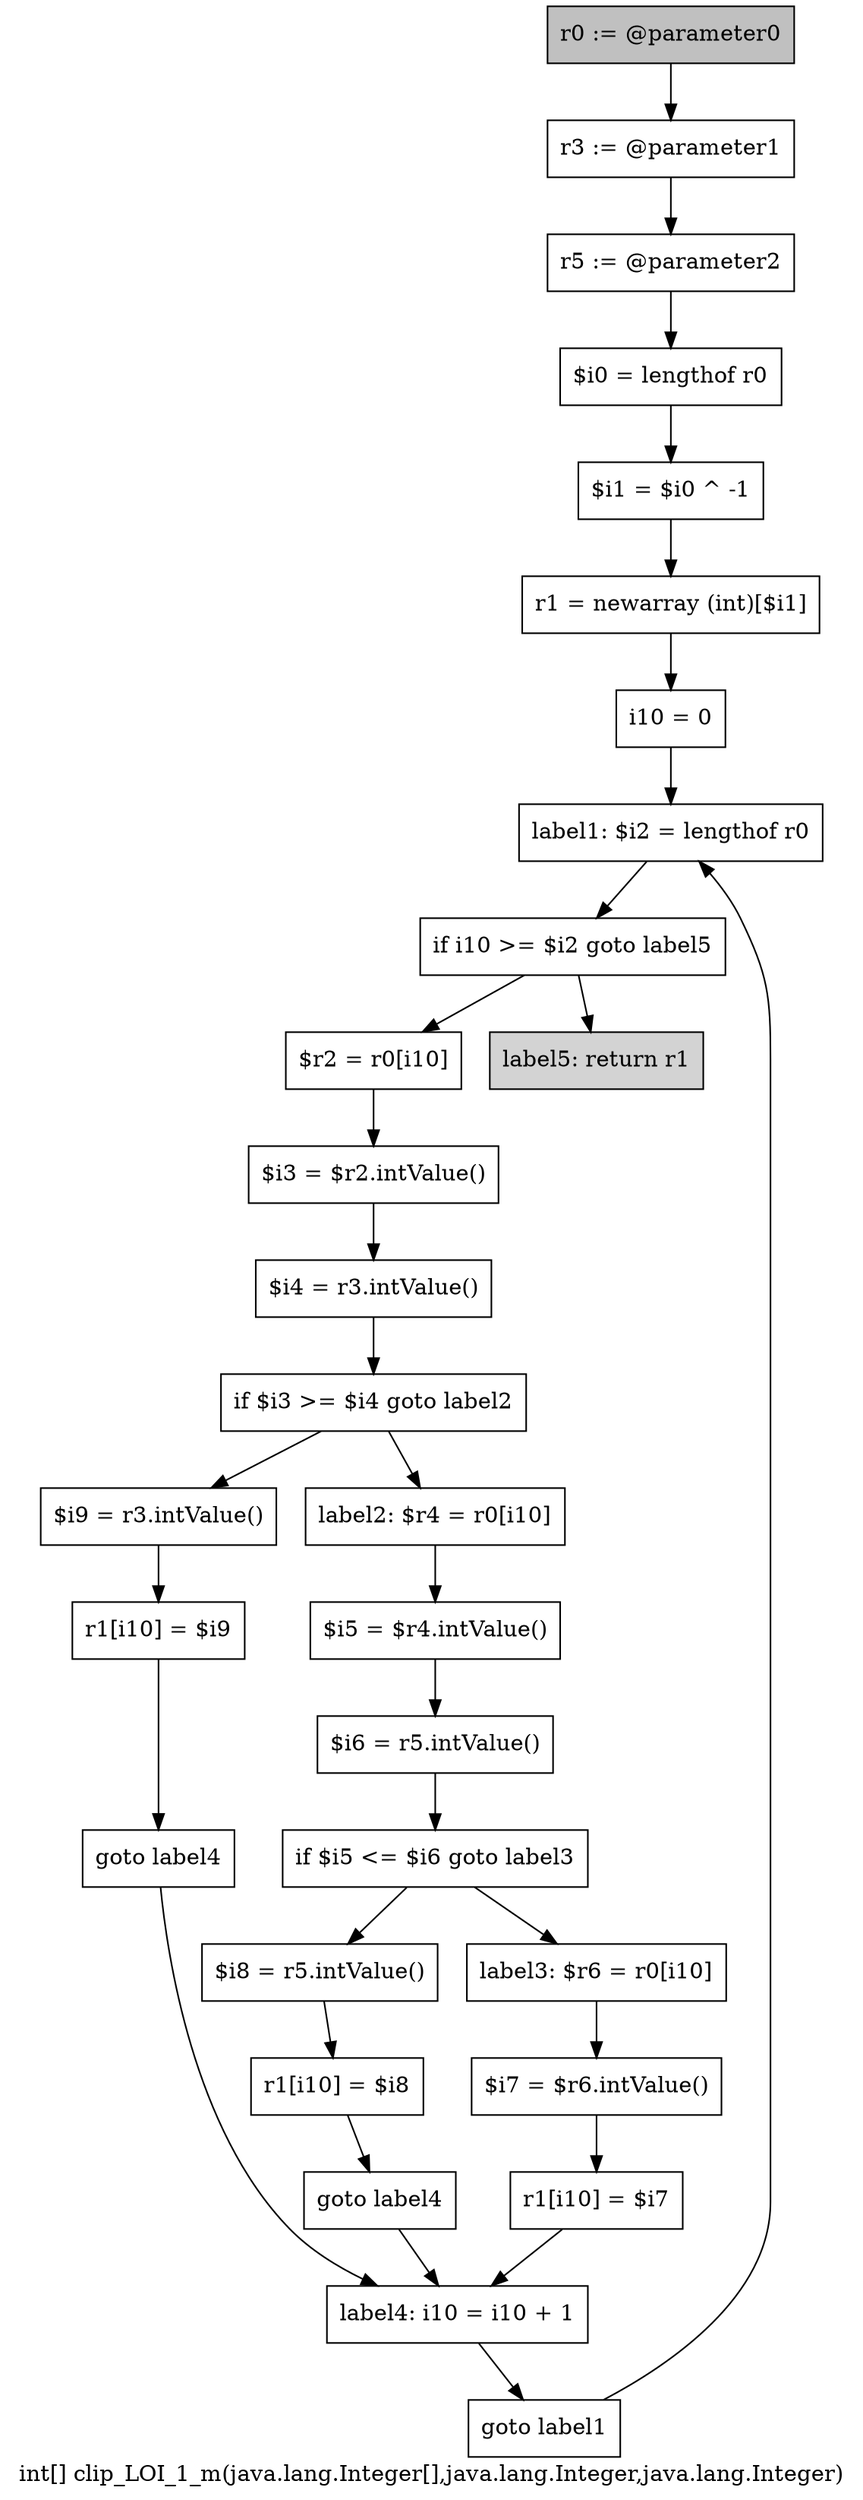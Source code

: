 digraph "int[] clip_LOI_1_m(java.lang.Integer[],java.lang.Integer,java.lang.Integer)" {
    label="int[] clip_LOI_1_m(java.lang.Integer[],java.lang.Integer,java.lang.Integer)";
    node [shape=box];
    "0" [style=filled,fillcolor=gray,label="r0 := @parameter0",];
    "1" [label="r3 := @parameter1",];
    "0"->"1";
    "2" [label="r5 := @parameter2",];
    "1"->"2";
    "3" [label="$i0 = lengthof r0",];
    "2"->"3";
    "4" [label="$i1 = $i0 ^ -1",];
    "3"->"4";
    "5" [label="r1 = newarray (int)[$i1]",];
    "4"->"5";
    "6" [label="i10 = 0",];
    "5"->"6";
    "7" [label="label1: $i2 = lengthof r0",];
    "6"->"7";
    "8" [label="if i10 >= $i2 goto label5",];
    "7"->"8";
    "9" [label="$r2 = r0[i10]",];
    "8"->"9";
    "28" [style=filled,fillcolor=lightgray,label="label5: return r1",];
    "8"->"28";
    "10" [label="$i3 = $r2.intValue()",];
    "9"->"10";
    "11" [label="$i4 = r3.intValue()",];
    "10"->"11";
    "12" [label="if $i3 >= $i4 goto label2",];
    "11"->"12";
    "13" [label="$i9 = r3.intValue()",];
    "12"->"13";
    "16" [label="label2: $r4 = r0[i10]",];
    "12"->"16";
    "14" [label="r1[i10] = $i9",];
    "13"->"14";
    "15" [label="goto label4",];
    "14"->"15";
    "26" [label="label4: i10 = i10 + 1",];
    "15"->"26";
    "17" [label="$i5 = $r4.intValue()",];
    "16"->"17";
    "18" [label="$i6 = r5.intValue()",];
    "17"->"18";
    "19" [label="if $i5 <= $i6 goto label3",];
    "18"->"19";
    "20" [label="$i8 = r5.intValue()",];
    "19"->"20";
    "23" [label="label3: $r6 = r0[i10]",];
    "19"->"23";
    "21" [label="r1[i10] = $i8",];
    "20"->"21";
    "22" [label="goto label4",];
    "21"->"22";
    "22"->"26";
    "24" [label="$i7 = $r6.intValue()",];
    "23"->"24";
    "25" [label="r1[i10] = $i7",];
    "24"->"25";
    "25"->"26";
    "27" [label="goto label1",];
    "26"->"27";
    "27"->"7";
}
